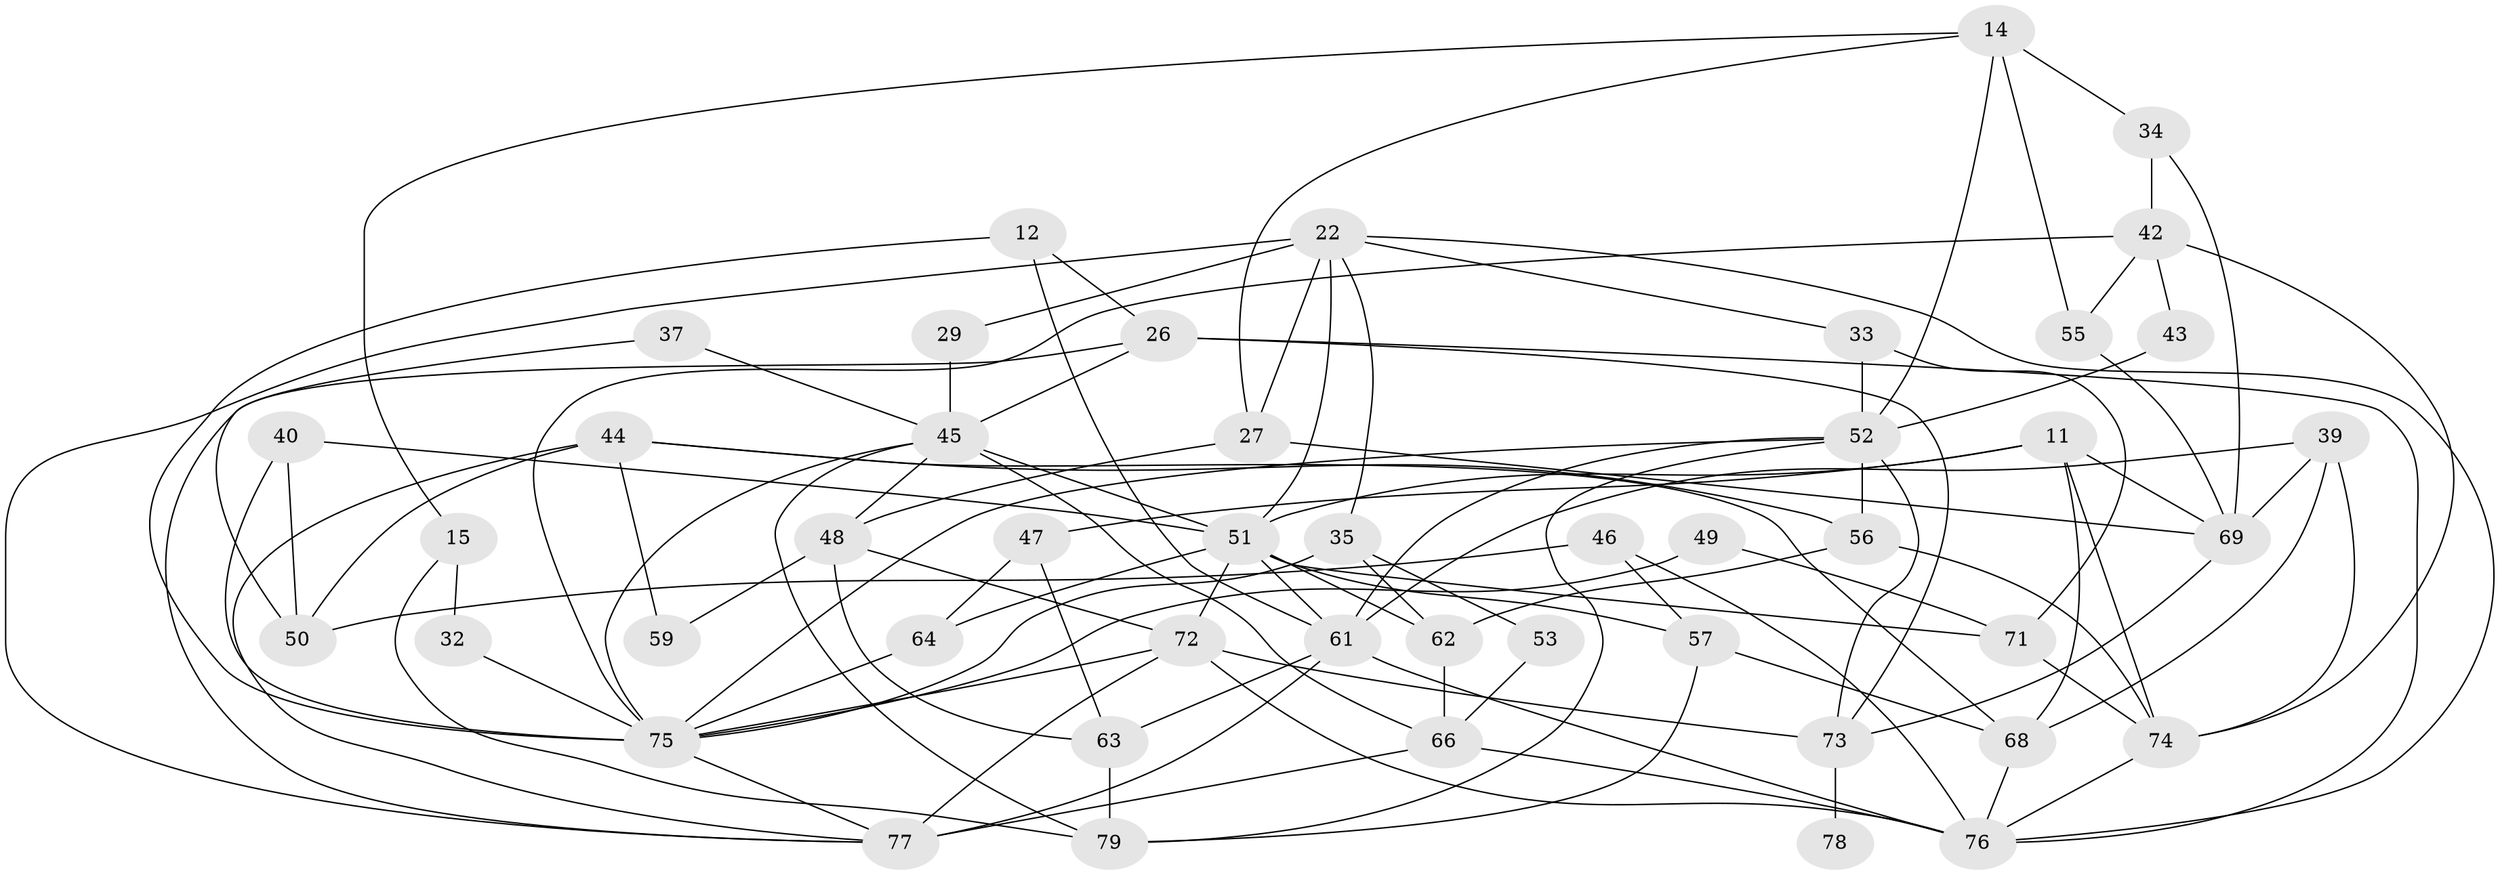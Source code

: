 // original degree distribution, {5: 0.16455696202531644, 6: 0.08860759493670886, 3: 0.25316455696202533, 4: 0.35443037974683544, 7: 0.0379746835443038, 2: 0.10126582278481013}
// Generated by graph-tools (version 1.1) at 2025/53/03/04/25 21:53:54]
// undirected, 47 vertices, 106 edges
graph export_dot {
graph [start="1"]
  node [color=gray90,style=filled];
  11;
  12;
  14;
  15 [super="+3"];
  22 [super="+4"];
  26 [super="+7"];
  27;
  29;
  32;
  33;
  34;
  35;
  37;
  39;
  40;
  42;
  43;
  44 [super="+18"];
  45 [super="+38"];
  46 [super="+30"];
  47 [super="+41"];
  48;
  49;
  50;
  51 [super="+21+8"];
  52 [super="+9"];
  53;
  55;
  56;
  57 [super="+36"];
  59;
  61 [super="+28"];
  62;
  63;
  64;
  66 [super="+24"];
  68 [super="+31"];
  69;
  71;
  72 [super="+5+25"];
  73 [super="+70"];
  74 [super="+23"];
  75 [super="+6+16+19+58"];
  76 [super="+60+54+67"];
  77 [super="+20+65"];
  78;
  79;
  11 -- 69;
  11 -- 47 [weight=2];
  11 -- 68 [weight=2];
  11 -- 74;
  11 -- 51;
  12 -- 26;
  12 -- 75;
  12 -- 61;
  14 -- 34;
  14 -- 27;
  14 -- 55;
  14 -- 15;
  14 -- 52;
  15 -- 79;
  15 -- 32 [weight=2];
  22 -- 33;
  22 -- 27;
  22 -- 29 [weight=2];
  22 -- 35;
  22 -- 77;
  22 -- 76;
  22 -- 51;
  26 -- 73;
  26 -- 76;
  26 -- 45;
  26 -- 77;
  27 -- 48;
  27 -- 69;
  29 -- 45 [weight=2];
  32 -- 75;
  33 -- 71;
  33 -- 52;
  34 -- 42;
  34 -- 69;
  35 -- 53;
  35 -- 62;
  35 -- 75;
  37 -- 50;
  37 -- 45;
  39 -- 68;
  39 -- 69;
  39 -- 74;
  39 -- 61;
  40 -- 50;
  40 -- 75;
  40 -- 51;
  42 -- 55;
  42 -- 43;
  42 -- 75;
  42 -- 74;
  43 -- 52;
  44 -- 59;
  44 -- 56;
  44 -- 50;
  44 -- 68;
  44 -- 77;
  45 -- 51 [weight=2];
  45 -- 79;
  45 -- 48;
  45 -- 66;
  45 -- 75;
  46 -- 50;
  46 -- 57 [weight=2];
  46 -- 76 [weight=2];
  47 -- 64;
  47 -- 63;
  48 -- 63;
  48 -- 59;
  48 -- 72;
  49 -- 71;
  49 -- 75;
  51 -- 61 [weight=2];
  51 -- 64;
  51 -- 71;
  51 -- 72;
  51 -- 62;
  51 -- 57;
  52 -- 56;
  52 -- 61;
  52 -- 73;
  52 -- 79;
  52 -- 75;
  53 -- 66;
  55 -- 69;
  56 -- 62;
  56 -- 74;
  57 -- 79;
  57 -- 68;
  61 -- 76 [weight=3];
  61 -- 63;
  61 -- 77 [weight=2];
  62 -- 66;
  63 -- 79;
  64 -- 75;
  66 -- 76;
  66 -- 77;
  68 -- 76 [weight=2];
  69 -- 73;
  71 -- 74;
  72 -- 77 [weight=2];
  72 -- 75;
  72 -- 73;
  72 -- 76;
  73 -- 78 [weight=2];
  74 -- 76 [weight=3];
  75 -- 77 [weight=2];
}
